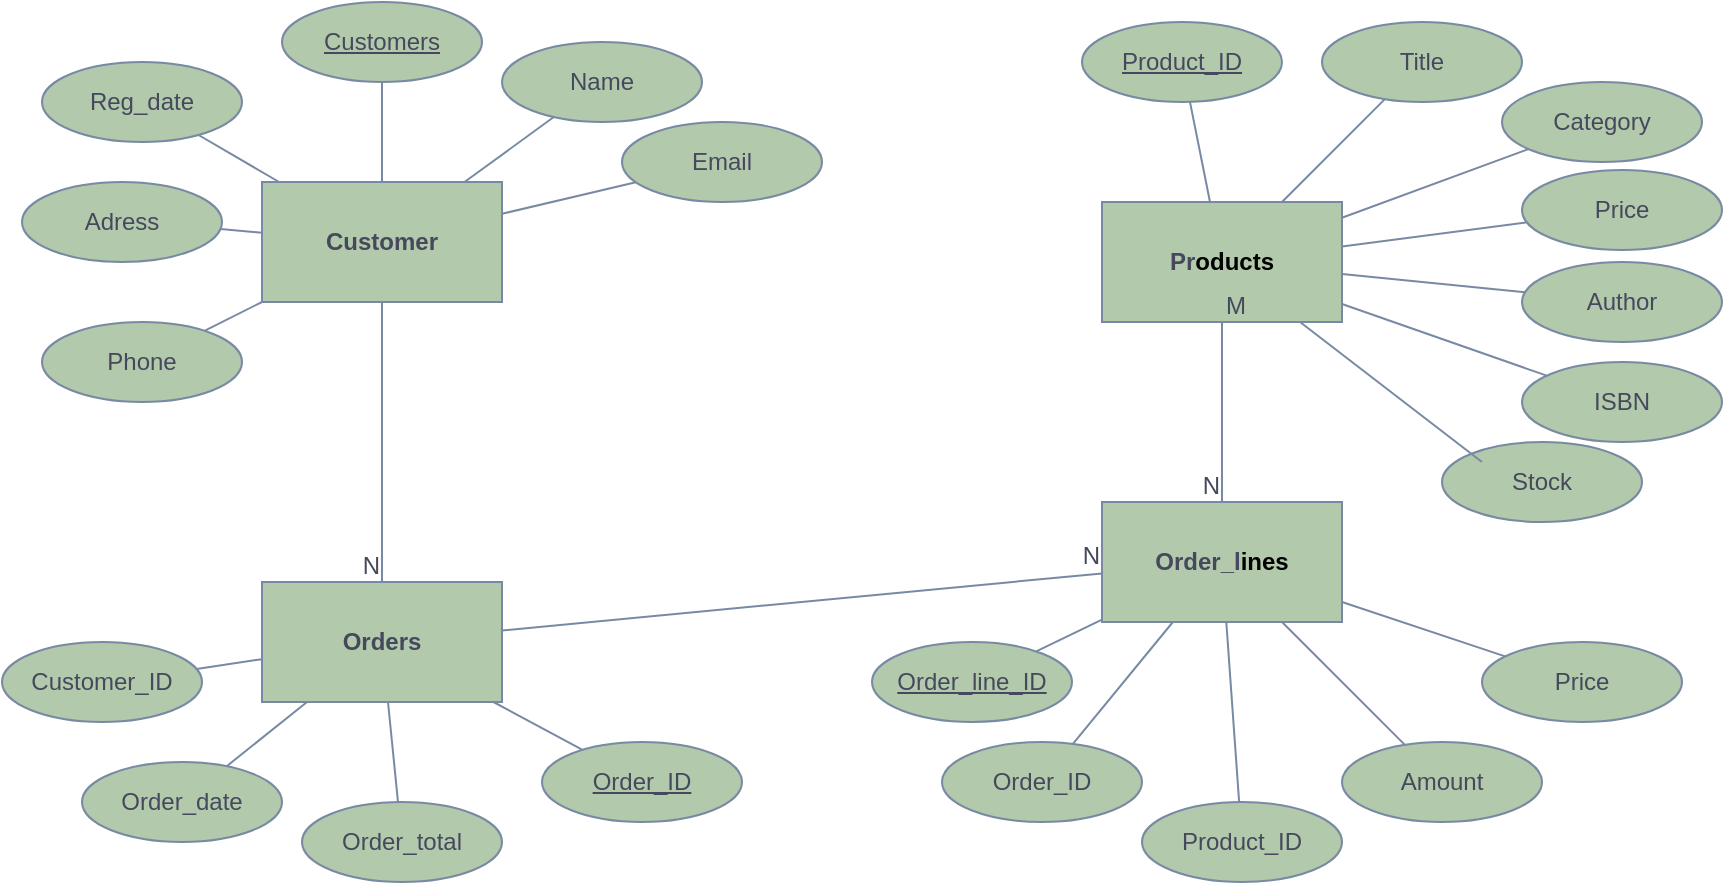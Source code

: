 <mxfile version="26.1.0">
  <diagram id="R2lEEEUBdFMjLlhIrx00" name="Page-1">
    <mxGraphModel dx="1784" dy="1611" grid="1" gridSize="10" guides="1" tooltips="1" connect="1" arrows="1" fold="1" page="1" pageScale="1" pageWidth="850" pageHeight="1100" math="0" shadow="0" extFonts="Permanent Marker^https://fonts.googleapis.com/css?family=Permanent+Marker">
      <root>
        <mxCell id="0" />
        <mxCell id="1" parent="0" />
        <mxCell id="JH6OTni4pnZ6JOEvuk__-1" value="&lt;b&gt;Customer&lt;/b&gt;" style="whiteSpace=wrap;html=1;align=center;labelBackgroundColor=none;fillColor=#B2C9AB;strokeColor=#788AA3;fontColor=#46495D;" vertex="1" parent="1">
          <mxGeometry x="120" y="80" width="120" height="60" as="geometry" />
        </mxCell>
        <mxCell id="JH6OTni4pnZ6JOEvuk__-9" value="&lt;b&gt;Orders&lt;/b&gt;" style="whiteSpace=wrap;html=1;labelBackgroundColor=none;fillColor=#B2C9AB;strokeColor=#788AA3;fontColor=#46495D;" vertex="1" parent="1">
          <mxGeometry x="120" y="280" width="120" height="60" as="geometry" />
        </mxCell>
        <mxCell id="JH6OTni4pnZ6JOEvuk__-13" value="&lt;b&gt;Order_l&lt;span style=&quot;background-color: transparent; color: light-dark(rgb(0, 0, 0), rgb(255, 255, 255));&quot;&gt;ines&lt;/span&gt;&lt;/b&gt;" style="whiteSpace=wrap;html=1;labelBackgroundColor=none;fillColor=#B2C9AB;strokeColor=#788AA3;fontColor=#46495D;" vertex="1" parent="1">
          <mxGeometry x="540" y="240" width="120" height="60" as="geometry" />
        </mxCell>
        <mxCell id="JH6OTni4pnZ6JOEvuk__-21" value="&lt;b&gt;Pr&lt;span style=&quot;background-color: transparent; color: light-dark(rgb(0, 0, 0), rgb(255, 255, 255));&quot;&gt;oducts&lt;/span&gt;&lt;/b&gt;" style="whiteSpace=wrap;html=1;labelBackgroundColor=none;fillColor=#B2C9AB;strokeColor=#788AA3;fontColor=#46495D;" vertex="1" parent="1">
          <mxGeometry x="540" y="90" width="120" height="60" as="geometry" />
        </mxCell>
        <mxCell id="JH6OTni4pnZ6JOEvuk__-26" value="Name" style="ellipse;whiteSpace=wrap;html=1;align=center;labelBackgroundColor=none;fillColor=#B2C9AB;strokeColor=#788AA3;fontColor=#46495D;" vertex="1" parent="1">
          <mxGeometry x="240" y="10" width="100" height="40" as="geometry" />
        </mxCell>
        <mxCell id="JH6OTni4pnZ6JOEvuk__-27" value="Customers" style="ellipse;whiteSpace=wrap;html=1;align=center;fontStyle=4;labelBackgroundColor=none;fillColor=#B2C9AB;strokeColor=#788AA3;fontColor=#46495D;" vertex="1" parent="1">
          <mxGeometry x="130" y="-10" width="100" height="40" as="geometry" />
        </mxCell>
        <mxCell id="JH6OTni4pnZ6JOEvuk__-28" value="Reg_date" style="ellipse;whiteSpace=wrap;html=1;align=center;labelBackgroundColor=none;fillColor=#B2C9AB;strokeColor=#788AA3;fontColor=#46495D;" vertex="1" parent="1">
          <mxGeometry x="10" y="20" width="100" height="40" as="geometry" />
        </mxCell>
        <mxCell id="JH6OTni4pnZ6JOEvuk__-29" value="Adress" style="ellipse;whiteSpace=wrap;html=1;align=center;labelBackgroundColor=none;fillColor=#B2C9AB;strokeColor=#788AA3;fontColor=#46495D;" vertex="1" parent="1">
          <mxGeometry y="80" width="100" height="40" as="geometry" />
        </mxCell>
        <mxCell id="JH6OTni4pnZ6JOEvuk__-30" value="Phone" style="ellipse;whiteSpace=wrap;html=1;align=center;labelBackgroundColor=none;fillColor=#B2C9AB;strokeColor=#788AA3;fontColor=#46495D;" vertex="1" parent="1">
          <mxGeometry x="10" y="150" width="100" height="40" as="geometry" />
        </mxCell>
        <mxCell id="JH6OTni4pnZ6JOEvuk__-31" value="Email" style="ellipse;whiteSpace=wrap;html=1;align=center;labelBackgroundColor=none;fillColor=#B2C9AB;strokeColor=#788AA3;fontColor=#46495D;" vertex="1" parent="1">
          <mxGeometry x="300" y="50" width="100" height="40" as="geometry" />
        </mxCell>
        <mxCell id="JH6OTni4pnZ6JOEvuk__-32" value="Order_ID" style="ellipse;whiteSpace=wrap;html=1;align=center;fontStyle=4;labelBackgroundColor=none;fillColor=#B2C9AB;strokeColor=#788AA3;fontColor=#46495D;" vertex="1" parent="1">
          <mxGeometry x="260" y="360" width="100" height="40" as="geometry" />
        </mxCell>
        <mxCell id="JH6OTni4pnZ6JOEvuk__-33" value="Order_line_ID" style="ellipse;whiteSpace=wrap;html=1;align=center;fontStyle=4;labelBackgroundColor=none;fillColor=#B2C9AB;strokeColor=#788AA3;fontColor=#46495D;" vertex="1" parent="1">
          <mxGeometry x="425" y="310" width="100" height="40" as="geometry" />
        </mxCell>
        <mxCell id="JH6OTni4pnZ6JOEvuk__-34" value="Product_ID" style="ellipse;whiteSpace=wrap;html=1;align=center;fontStyle=4;labelBackgroundColor=none;fillColor=#B2C9AB;strokeColor=#788AA3;fontColor=#46495D;" vertex="1" parent="1">
          <mxGeometry x="530" width="100" height="40" as="geometry" />
        </mxCell>
        <mxCell id="JH6OTni4pnZ6JOEvuk__-35" value="Amount" style="ellipse;whiteSpace=wrap;html=1;align=center;labelBackgroundColor=none;fillColor=#B2C9AB;strokeColor=#788AA3;fontColor=#46495D;" vertex="1" parent="1">
          <mxGeometry x="660" y="360" width="100" height="40" as="geometry" />
        </mxCell>
        <mxCell id="JH6OTni4pnZ6JOEvuk__-36" value="Price" style="ellipse;whiteSpace=wrap;html=1;align=center;labelBackgroundColor=none;fillColor=#B2C9AB;strokeColor=#788AA3;fontColor=#46495D;" vertex="1" parent="1">
          <mxGeometry x="730" y="310" width="100" height="40" as="geometry" />
        </mxCell>
        <mxCell id="JH6OTni4pnZ6JOEvuk__-37" value="Stock" style="ellipse;whiteSpace=wrap;html=1;align=center;labelBackgroundColor=none;fillColor=#B2C9AB;strokeColor=#788AA3;fontColor=#46495D;" vertex="1" parent="1">
          <mxGeometry x="710" y="210" width="100" height="40" as="geometry" />
        </mxCell>
        <mxCell id="JH6OTni4pnZ6JOEvuk__-38" value="ISBN" style="ellipse;whiteSpace=wrap;html=1;align=center;labelBackgroundColor=none;fillColor=#B2C9AB;strokeColor=#788AA3;fontColor=#46495D;" vertex="1" parent="1">
          <mxGeometry x="750" y="170" width="100" height="40" as="geometry" />
        </mxCell>
        <mxCell id="JH6OTni4pnZ6JOEvuk__-39" value="Author" style="ellipse;whiteSpace=wrap;html=1;align=center;labelBackgroundColor=none;fillColor=#B2C9AB;strokeColor=#788AA3;fontColor=#46495D;" vertex="1" parent="1">
          <mxGeometry x="750" y="120" width="100" height="40" as="geometry" />
        </mxCell>
        <mxCell id="JH6OTni4pnZ6JOEvuk__-40" value="Price" style="ellipse;whiteSpace=wrap;html=1;align=center;labelBackgroundColor=none;fillColor=#B2C9AB;strokeColor=#788AA3;fontColor=#46495D;" vertex="1" parent="1">
          <mxGeometry x="750" y="74" width="100" height="40" as="geometry" />
        </mxCell>
        <mxCell id="JH6OTni4pnZ6JOEvuk__-41" value="Category" style="ellipse;whiteSpace=wrap;html=1;align=center;labelBackgroundColor=none;fillColor=#B2C9AB;strokeColor=#788AA3;fontColor=#46495D;" vertex="1" parent="1">
          <mxGeometry x="740" y="30" width="100" height="40" as="geometry" />
        </mxCell>
        <mxCell id="JH6OTni4pnZ6JOEvuk__-42" value="Title" style="ellipse;whiteSpace=wrap;html=1;align=center;labelBackgroundColor=none;fillColor=#B2C9AB;strokeColor=#788AA3;fontColor=#46495D;" vertex="1" parent="1">
          <mxGeometry x="650" width="100" height="40" as="geometry" />
        </mxCell>
        <mxCell id="JH6OTni4pnZ6JOEvuk__-44" value="Product_ID" style="ellipse;whiteSpace=wrap;html=1;align=center;labelBackgroundColor=none;fillColor=#B2C9AB;strokeColor=#788AA3;fontColor=#46495D;" vertex="1" parent="1">
          <mxGeometry x="560" y="390" width="100" height="40" as="geometry" />
        </mxCell>
        <mxCell id="JH6OTni4pnZ6JOEvuk__-47" value="Order_total" style="ellipse;whiteSpace=wrap;html=1;align=center;labelBackgroundColor=none;fillColor=#B2C9AB;strokeColor=#788AA3;fontColor=#46495D;" vertex="1" parent="1">
          <mxGeometry x="140" y="390" width="100" height="40" as="geometry" />
        </mxCell>
        <mxCell id="JH6OTni4pnZ6JOEvuk__-48" value="Order_date" style="ellipse;whiteSpace=wrap;html=1;align=center;labelBackgroundColor=none;fillColor=#B2C9AB;strokeColor=#788AA3;fontColor=#46495D;" vertex="1" parent="1">
          <mxGeometry x="30" y="370" width="100" height="40" as="geometry" />
        </mxCell>
        <mxCell id="JH6OTni4pnZ6JOEvuk__-49" value="Customer_ID" style="ellipse;whiteSpace=wrap;html=1;align=center;labelBackgroundColor=none;fillColor=#B2C9AB;strokeColor=#788AA3;fontColor=#46495D;" vertex="1" parent="1">
          <mxGeometry x="-10" y="310" width="100" height="40" as="geometry" />
        </mxCell>
        <mxCell id="JH6OTni4pnZ6JOEvuk__-50" value="" style="endArrow=none;html=1;rounded=0;labelBackgroundColor=none;strokeColor=#788AA3;fontColor=default;" edge="1" parent="1" source="JH6OTni4pnZ6JOEvuk__-21">
          <mxGeometry relative="1" as="geometry">
            <mxPoint x="580" y="200" as="sourcePoint" />
            <mxPoint x="730" y="220" as="targetPoint" />
          </mxGeometry>
        </mxCell>
        <mxCell id="JH6OTni4pnZ6JOEvuk__-51" value="" style="endArrow=none;html=1;rounded=0;labelBackgroundColor=none;strokeColor=#788AA3;fontColor=default;" edge="1" parent="1" source="JH6OTni4pnZ6JOEvuk__-21" target="JH6OTni4pnZ6JOEvuk__-38">
          <mxGeometry relative="1" as="geometry">
            <mxPoint x="460" y="190" as="sourcePoint" />
            <mxPoint x="620" y="190" as="targetPoint" />
          </mxGeometry>
        </mxCell>
        <mxCell id="JH6OTni4pnZ6JOEvuk__-52" value="" style="endArrow=none;html=1;rounded=0;labelBackgroundColor=none;strokeColor=#788AA3;fontColor=default;" edge="1" parent="1" source="JH6OTni4pnZ6JOEvuk__-21" target="JH6OTni4pnZ6JOEvuk__-39">
          <mxGeometry relative="1" as="geometry">
            <mxPoint x="460" y="190" as="sourcePoint" />
            <mxPoint x="620" y="190" as="targetPoint" />
          </mxGeometry>
        </mxCell>
        <mxCell id="JH6OTni4pnZ6JOEvuk__-53" value="" style="endArrow=none;html=1;rounded=0;labelBackgroundColor=none;strokeColor=#788AA3;fontColor=default;" edge="1" parent="1" source="JH6OTni4pnZ6JOEvuk__-21" target="JH6OTni4pnZ6JOEvuk__-40">
          <mxGeometry relative="1" as="geometry">
            <mxPoint x="460" y="190" as="sourcePoint" />
            <mxPoint x="620" y="190" as="targetPoint" />
          </mxGeometry>
        </mxCell>
        <mxCell id="JH6OTni4pnZ6JOEvuk__-54" value="" style="endArrow=none;html=1;rounded=0;labelBackgroundColor=none;strokeColor=#788AA3;fontColor=default;" edge="1" parent="1" source="JH6OTni4pnZ6JOEvuk__-21" target="JH6OTni4pnZ6JOEvuk__-41">
          <mxGeometry relative="1" as="geometry">
            <mxPoint x="650" y="100" as="sourcePoint" />
            <mxPoint x="620" y="190" as="targetPoint" />
          </mxGeometry>
        </mxCell>
        <mxCell id="JH6OTni4pnZ6JOEvuk__-55" value="" style="endArrow=none;html=1;rounded=0;labelBackgroundColor=none;strokeColor=#788AA3;fontColor=default;" edge="1" parent="1" source="JH6OTni4pnZ6JOEvuk__-21" target="JH6OTni4pnZ6JOEvuk__-42">
          <mxGeometry relative="1" as="geometry">
            <mxPoint x="460" y="190" as="sourcePoint" />
            <mxPoint x="620" y="190" as="targetPoint" />
          </mxGeometry>
        </mxCell>
        <mxCell id="JH6OTni4pnZ6JOEvuk__-56" value="" style="endArrow=none;html=1;rounded=0;labelBackgroundColor=none;strokeColor=#788AA3;fontColor=default;" edge="1" parent="1" source="JH6OTni4pnZ6JOEvuk__-21" target="JH6OTni4pnZ6JOEvuk__-34">
          <mxGeometry relative="1" as="geometry">
            <mxPoint x="460" y="190" as="sourcePoint" />
            <mxPoint x="620" y="190" as="targetPoint" />
          </mxGeometry>
        </mxCell>
        <mxCell id="JH6OTni4pnZ6JOEvuk__-57" value="" style="endArrow=none;html=1;rounded=0;labelBackgroundColor=none;strokeColor=#788AA3;fontColor=default;" edge="1" parent="1" source="JH6OTni4pnZ6JOEvuk__-13" target="JH6OTni4pnZ6JOEvuk__-36">
          <mxGeometry relative="1" as="geometry">
            <mxPoint x="460" y="190" as="sourcePoint" />
            <mxPoint x="620" y="190" as="targetPoint" />
          </mxGeometry>
        </mxCell>
        <mxCell id="JH6OTni4pnZ6JOEvuk__-58" value="" style="endArrow=none;html=1;rounded=0;labelBackgroundColor=none;strokeColor=#788AA3;fontColor=default;" edge="1" parent="1" source="JH6OTni4pnZ6JOEvuk__-13" target="JH6OTni4pnZ6JOEvuk__-35">
          <mxGeometry relative="1" as="geometry">
            <mxPoint x="460" y="190" as="sourcePoint" />
            <mxPoint x="620" y="190" as="targetPoint" />
          </mxGeometry>
        </mxCell>
        <mxCell id="JH6OTni4pnZ6JOEvuk__-59" value="" style="endArrow=none;html=1;rounded=0;labelBackgroundColor=none;strokeColor=#788AA3;fontColor=default;" edge="1" parent="1" source="JH6OTni4pnZ6JOEvuk__-13" target="JH6OTni4pnZ6JOEvuk__-44">
          <mxGeometry relative="1" as="geometry">
            <mxPoint x="460" y="190" as="sourcePoint" />
            <mxPoint x="620" y="190" as="targetPoint" />
          </mxGeometry>
        </mxCell>
        <mxCell id="JH6OTni4pnZ6JOEvuk__-61" value="" style="endArrow=none;html=1;rounded=0;labelBackgroundColor=none;strokeColor=#788AA3;fontColor=default;" edge="1" parent="1" source="JH6OTni4pnZ6JOEvuk__-33" target="JH6OTni4pnZ6JOEvuk__-13">
          <mxGeometry relative="1" as="geometry">
            <mxPoint x="460" y="190" as="sourcePoint" />
            <mxPoint x="620" y="190" as="targetPoint" />
          </mxGeometry>
        </mxCell>
        <mxCell id="JH6OTni4pnZ6JOEvuk__-62" value="" style="endArrow=none;html=1;rounded=0;labelBackgroundColor=none;strokeColor=#788AA3;fontColor=default;" edge="1" parent="1" source="JH6OTni4pnZ6JOEvuk__-30" target="JH6OTni4pnZ6JOEvuk__-1">
          <mxGeometry relative="1" as="geometry">
            <mxPoint x="190" y="190" as="sourcePoint" />
            <mxPoint x="350" y="190" as="targetPoint" />
          </mxGeometry>
        </mxCell>
        <mxCell id="JH6OTni4pnZ6JOEvuk__-63" value="" style="endArrow=none;html=1;rounded=0;labelBackgroundColor=none;strokeColor=#788AA3;fontColor=default;" edge="1" parent="1" source="JH6OTni4pnZ6JOEvuk__-29" target="JH6OTni4pnZ6JOEvuk__-1">
          <mxGeometry relative="1" as="geometry">
            <mxPoint x="190" y="190" as="sourcePoint" />
            <mxPoint x="350" y="190" as="targetPoint" />
          </mxGeometry>
        </mxCell>
        <mxCell id="JH6OTni4pnZ6JOEvuk__-64" value="" style="endArrow=none;html=1;rounded=0;labelBackgroundColor=none;strokeColor=#788AA3;fontColor=default;" edge="1" parent="1" source="JH6OTni4pnZ6JOEvuk__-28" target="JH6OTni4pnZ6JOEvuk__-1">
          <mxGeometry relative="1" as="geometry">
            <mxPoint x="190" y="190" as="sourcePoint" />
            <mxPoint x="350" y="190" as="targetPoint" />
          </mxGeometry>
        </mxCell>
        <mxCell id="JH6OTni4pnZ6JOEvuk__-65" value="" style="endArrow=none;html=1;rounded=0;labelBackgroundColor=none;strokeColor=#788AA3;fontColor=default;" edge="1" parent="1" source="JH6OTni4pnZ6JOEvuk__-1" target="JH6OTni4pnZ6JOEvuk__-31">
          <mxGeometry relative="1" as="geometry">
            <mxPoint x="190" y="190" as="sourcePoint" />
            <mxPoint x="350" y="190" as="targetPoint" />
          </mxGeometry>
        </mxCell>
        <mxCell id="JH6OTni4pnZ6JOEvuk__-66" value="" style="endArrow=none;html=1;rounded=0;labelBackgroundColor=none;strokeColor=#788AA3;fontColor=default;" edge="1" parent="1" source="JH6OTni4pnZ6JOEvuk__-1" target="JH6OTni4pnZ6JOEvuk__-26">
          <mxGeometry relative="1" as="geometry">
            <mxPoint x="190" y="190" as="sourcePoint" />
            <mxPoint x="350" y="190" as="targetPoint" />
          </mxGeometry>
        </mxCell>
        <mxCell id="JH6OTni4pnZ6JOEvuk__-67" value="" style="endArrow=none;html=1;rounded=0;labelBackgroundColor=none;strokeColor=#788AA3;fontColor=default;" edge="1" parent="1" source="JH6OTni4pnZ6JOEvuk__-27" target="JH6OTni4pnZ6JOEvuk__-1">
          <mxGeometry relative="1" as="geometry">
            <mxPoint x="190" y="190" as="sourcePoint" />
            <mxPoint x="350" y="190" as="targetPoint" />
          </mxGeometry>
        </mxCell>
        <mxCell id="JH6OTni4pnZ6JOEvuk__-68" value="" style="endArrow=none;html=1;rounded=0;labelBackgroundColor=none;strokeColor=#788AA3;fontColor=default;" edge="1" parent="1" source="JH6OTni4pnZ6JOEvuk__-49" target="JH6OTni4pnZ6JOEvuk__-9">
          <mxGeometry relative="1" as="geometry">
            <mxPoint x="190" y="190" as="sourcePoint" />
            <mxPoint x="350" y="190" as="targetPoint" />
          </mxGeometry>
        </mxCell>
        <mxCell id="JH6OTni4pnZ6JOEvuk__-69" value="" style="endArrow=none;html=1;rounded=0;labelBackgroundColor=none;strokeColor=#788AA3;fontColor=default;" edge="1" parent="1" source="JH6OTni4pnZ6JOEvuk__-48" target="JH6OTni4pnZ6JOEvuk__-9">
          <mxGeometry relative="1" as="geometry">
            <mxPoint x="190" y="190" as="sourcePoint" />
            <mxPoint x="190" y="310" as="targetPoint" />
          </mxGeometry>
        </mxCell>
        <mxCell id="JH6OTni4pnZ6JOEvuk__-70" value="" style="endArrow=none;html=1;rounded=0;labelBackgroundColor=none;strokeColor=#788AA3;fontColor=default;" edge="1" parent="1" source="JH6OTni4pnZ6JOEvuk__-9" target="JH6OTni4pnZ6JOEvuk__-47">
          <mxGeometry relative="1" as="geometry">
            <mxPoint x="190" y="190" as="sourcePoint" />
            <mxPoint x="350" y="190" as="targetPoint" />
          </mxGeometry>
        </mxCell>
        <mxCell id="JH6OTni4pnZ6JOEvuk__-72" value="" style="endArrow=none;html=1;rounded=0;labelBackgroundColor=none;strokeColor=#788AA3;fontColor=default;" edge="1" parent="1" source="JH6OTni4pnZ6JOEvuk__-32" target="JH6OTni4pnZ6JOEvuk__-9">
          <mxGeometry relative="1" as="geometry">
            <mxPoint x="190" y="190" as="sourcePoint" />
            <mxPoint x="350" y="190" as="targetPoint" />
          </mxGeometry>
        </mxCell>
        <mxCell id="JH6OTni4pnZ6JOEvuk__-77" value="" style="endArrow=none;html=1;rounded=0;labelBackgroundColor=none;strokeColor=#788AA3;fontColor=default;" edge="1" parent="1" source="JH6OTni4pnZ6JOEvuk__-1" target="JH6OTni4pnZ6JOEvuk__-9">
          <mxGeometry relative="1" as="geometry">
            <mxPoint x="190" y="190" as="sourcePoint" />
            <mxPoint x="350" y="190" as="targetPoint" />
          </mxGeometry>
        </mxCell>
        <mxCell id="JH6OTni4pnZ6JOEvuk__-78" value="N" style="resizable=0;html=1;whiteSpace=wrap;align=right;verticalAlign=bottom;labelBackgroundColor=none;fillColor=#B2C9AB;strokeColor=#788AA3;fontColor=#46495D;" connectable="0" vertex="1" parent="JH6OTni4pnZ6JOEvuk__-77">
          <mxGeometry x="1" relative="1" as="geometry" />
        </mxCell>
        <mxCell id="JH6OTni4pnZ6JOEvuk__-79" value="" style="endArrow=none;html=1;rounded=0;labelBackgroundColor=none;strokeColor=#788AA3;fontColor=default;" edge="1" parent="1" source="JH6OTni4pnZ6JOEvuk__-9" target="JH6OTni4pnZ6JOEvuk__-13">
          <mxGeometry relative="1" as="geometry">
            <mxPoint x="190" y="190" as="sourcePoint" />
            <mxPoint x="350" y="190" as="targetPoint" />
          </mxGeometry>
        </mxCell>
        <mxCell id="JH6OTni4pnZ6JOEvuk__-80" value="N" style="resizable=0;html=1;whiteSpace=wrap;align=right;verticalAlign=bottom;labelBackgroundColor=none;fillColor=#B2C9AB;strokeColor=#788AA3;fontColor=#46495D;" connectable="0" vertex="1" parent="JH6OTni4pnZ6JOEvuk__-79">
          <mxGeometry x="1" relative="1" as="geometry" />
        </mxCell>
        <mxCell id="JH6OTni4pnZ6JOEvuk__-83" value="Order_ID" style="ellipse;whiteSpace=wrap;html=1;align=center;labelBackgroundColor=none;fillColor=#B2C9AB;strokeColor=#788AA3;fontColor=#46495D;" vertex="1" parent="1">
          <mxGeometry x="460" y="360" width="100" height="40" as="geometry" />
        </mxCell>
        <mxCell id="JH6OTni4pnZ6JOEvuk__-84" value="" style="endArrow=none;html=1;rounded=0;labelBackgroundColor=none;strokeColor=#788AA3;fontColor=default;" edge="1" parent="1" source="JH6OTni4pnZ6JOEvuk__-83" target="JH6OTni4pnZ6JOEvuk__-13">
          <mxGeometry relative="1" as="geometry">
            <mxPoint x="310" y="190" as="sourcePoint" />
            <mxPoint x="470" y="190" as="targetPoint" />
          </mxGeometry>
        </mxCell>
        <mxCell id="JH6OTni4pnZ6JOEvuk__-92" value="" style="endArrow=none;html=1;rounded=0;strokeColor=#788AA3;fontColor=#46495D;fillColor=#B2C9AB;" edge="1" parent="1" source="JH6OTni4pnZ6JOEvuk__-21" target="JH6OTni4pnZ6JOEvuk__-13">
          <mxGeometry relative="1" as="geometry">
            <mxPoint x="310" y="190" as="sourcePoint" />
            <mxPoint x="470" y="190" as="targetPoint" />
          </mxGeometry>
        </mxCell>
        <mxCell id="JH6OTni4pnZ6JOEvuk__-93" value="M" style="resizable=0;html=1;whiteSpace=wrap;align=left;verticalAlign=bottom;strokeColor=#788AA3;fontColor=#46495D;fillColor=#B2C9AB;" connectable="0" vertex="1" parent="JH6OTni4pnZ6JOEvuk__-92">
          <mxGeometry x="-1" relative="1" as="geometry" />
        </mxCell>
        <mxCell id="JH6OTni4pnZ6JOEvuk__-94" value="N" style="resizable=0;html=1;whiteSpace=wrap;align=right;verticalAlign=bottom;strokeColor=#788AA3;fontColor=#46495D;fillColor=#B2C9AB;" connectable="0" vertex="1" parent="JH6OTni4pnZ6JOEvuk__-92">
          <mxGeometry x="1" relative="1" as="geometry" />
        </mxCell>
      </root>
    </mxGraphModel>
  </diagram>
</mxfile>
